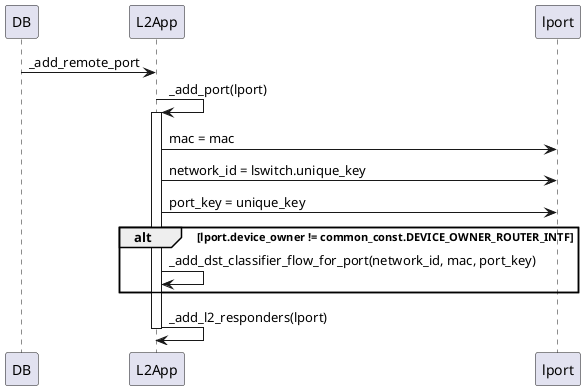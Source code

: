@startuml logical port bind remote
DB->L2App:_add_remote_port
L2App->L2App:_add_port(lport)
activate L2App
L2App->lport:mac = mac
L2App->lport: network_id = lswitch.unique_key
L2App->lport:port_key = unique_key

' REVISIT(xiaohhui): This check might be removed when l3-agent is obsoleted.
alt lport.device_owner != common_const.DEVICE_OWNER_ROUTER_INTF
    L2App->L2App:_add_dst_classifier_flow_for_port(network_id, mac, port_key)
end
L2App->L2App:_add_l2_responders(lport)
deactivate
@enduml